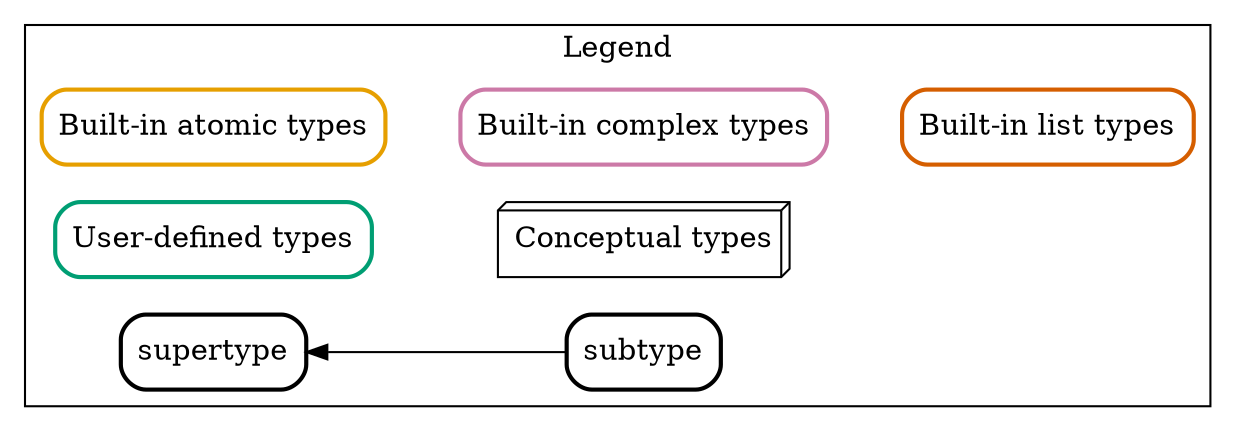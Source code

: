 digraph {
  rankdir=LR;

  subgraph cluster_legend {
    label = "Legend"
    _bat [shape="box", style="rounded",
          color="#e69f00", penwidth=2,
          label="Built-in atomic types"]
    _bic [shape="box", style="rounded",
          color="#cc79a7", penwidth=2,
          label="Built-in complex types"]
    _fit [shape="box", style="rounded",
          color="#d55e00", penwidth=2,
          label="Built-in list types"]
    _udt [shape="box", style="rounded",
          color="#009e73", penwidth=2,
          label="User-defined types"]
    _abt [shape="box3d",
          color="black", penwidth=1,
          label="Conceptual types"]
    _type [shape="box", style="rounded",
          color="#000000", penwidth=2,
          label="supertype"]
    _stype [shape="box", style="rounded",
            color="#000000", penwidth=2,
            label="subtype"]
    _bat -> _bic -> _fit [style=invis]
    _udt -> _abt [style=invis]
    _type -> _stype [dir=back]
  }
}
